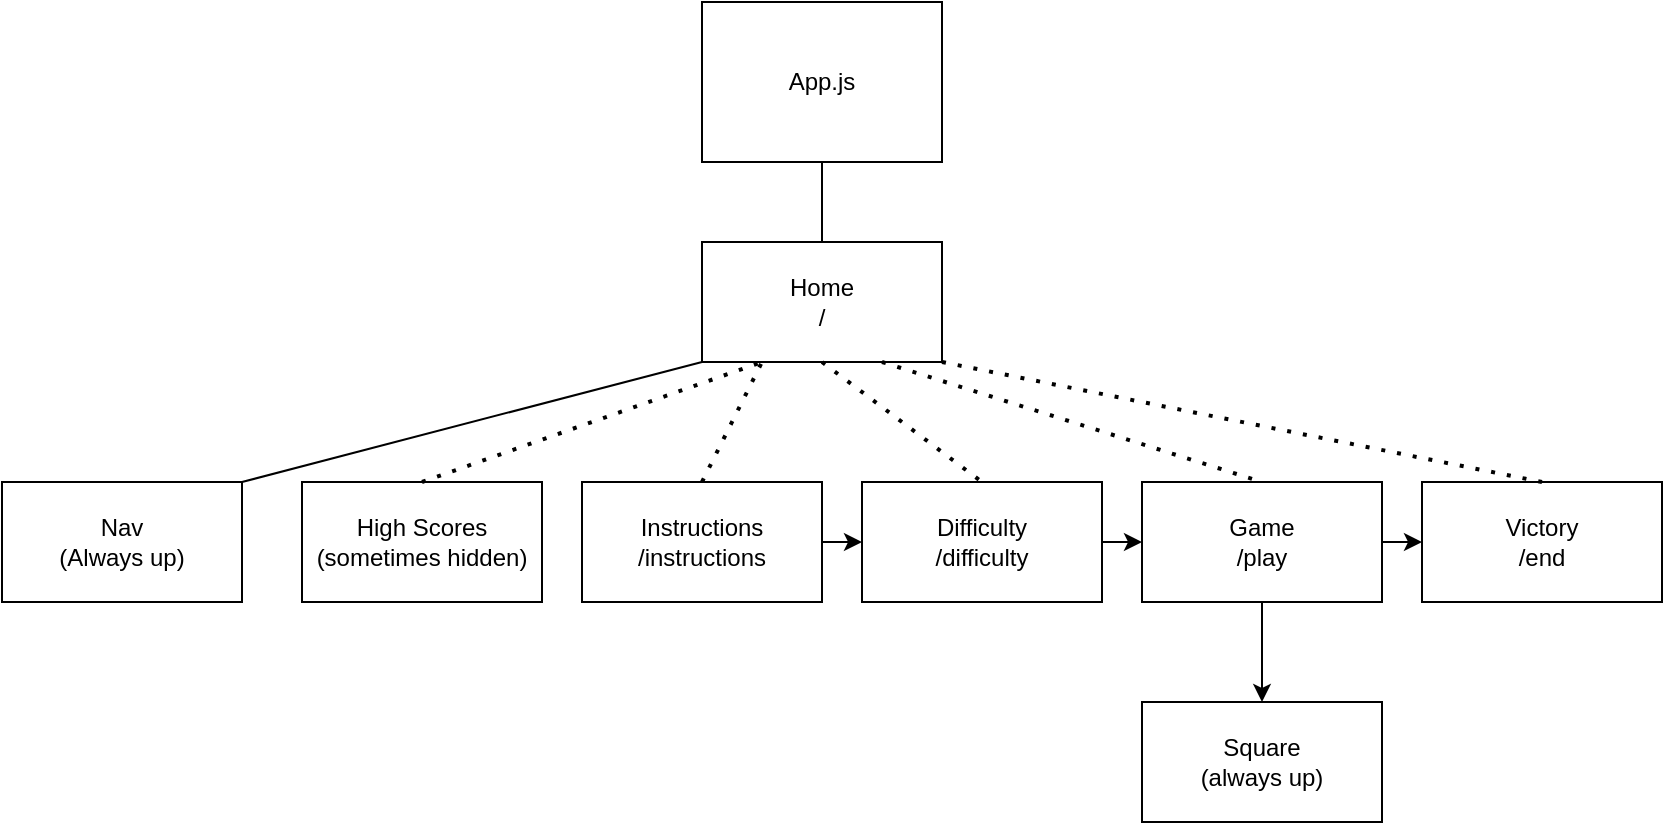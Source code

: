 <mxfile version="13.7.9" type="github">
  <diagram id="qE1P7oLOa901fCf96Erq" name="Page-1">
    <mxGraphModel dx="855" dy="446" grid="1" gridSize="10" guides="1" tooltips="1" connect="1" arrows="1" fold="1" page="1" pageScale="1" pageWidth="850" pageHeight="1100" math="0" shadow="0">
      <root>
        <mxCell id="0" />
        <mxCell id="1" parent="0" />
        <mxCell id="WJ8ybdEVpCPPah0b7xIo-1" value="App.js" style="rounded=0;whiteSpace=wrap;html=1;" vertex="1" parent="1">
          <mxGeometry x="360" y="40" width="120" height="80" as="geometry" />
        </mxCell>
        <mxCell id="WJ8ybdEVpCPPah0b7xIo-3" value="Home&lt;br&gt;/" style="whiteSpace=wrap;html=1;" vertex="1" parent="1">
          <mxGeometry x="360" y="160" width="120" height="60" as="geometry" />
        </mxCell>
        <mxCell id="WJ8ybdEVpCPPah0b7xIo-6" value="Nav&lt;br&gt;(Always up)" style="whiteSpace=wrap;html=1;" vertex="1" parent="1">
          <mxGeometry x="10" y="280" width="120" height="60" as="geometry" />
        </mxCell>
        <mxCell id="WJ8ybdEVpCPPah0b7xIo-7" value="Instructions&lt;br&gt;/instructions" style="whiteSpace=wrap;html=1;" vertex="1" parent="1">
          <mxGeometry x="300" y="280" width="120" height="60" as="geometry" />
        </mxCell>
        <mxCell id="WJ8ybdEVpCPPah0b7xIo-9" value="" style="endArrow=none;html=1;entryX=0.5;entryY=1;entryDx=0;entryDy=0;exitX=0.5;exitY=0;exitDx=0;exitDy=0;" edge="1" parent="1" source="WJ8ybdEVpCPPah0b7xIo-3" target="WJ8ybdEVpCPPah0b7xIo-1">
          <mxGeometry width="50" height="50" relative="1" as="geometry">
            <mxPoint x="400" y="240" as="sourcePoint" />
            <mxPoint x="450" y="190" as="targetPoint" />
          </mxGeometry>
        </mxCell>
        <mxCell id="WJ8ybdEVpCPPah0b7xIo-10" value="" style="endArrow=none;html=1;exitX=1;exitY=0;exitDx=0;exitDy=0;entryX=0;entryY=1;entryDx=0;entryDy=0;" edge="1" parent="1" source="WJ8ybdEVpCPPah0b7xIo-6" target="WJ8ybdEVpCPPah0b7xIo-3">
          <mxGeometry width="50" height="50" relative="1" as="geometry">
            <mxPoint x="400" y="240" as="sourcePoint" />
            <mxPoint x="450" y="190" as="targetPoint" />
          </mxGeometry>
        </mxCell>
        <mxCell id="WJ8ybdEVpCPPah0b7xIo-11" value="" style="endArrow=none;dashed=1;html=1;dashPattern=1 3;strokeWidth=2;exitX=0.5;exitY=0;exitDx=0;exitDy=0;entryX=0.25;entryY=1;entryDx=0;entryDy=0;" edge="1" parent="1" source="WJ8ybdEVpCPPah0b7xIo-7" target="WJ8ybdEVpCPPah0b7xIo-3">
          <mxGeometry width="50" height="50" relative="1" as="geometry">
            <mxPoint x="400" y="240" as="sourcePoint" />
            <mxPoint x="450" y="190" as="targetPoint" />
          </mxGeometry>
        </mxCell>
        <mxCell id="WJ8ybdEVpCPPah0b7xIo-12" value="Difficulty&lt;br&gt;/difficulty&lt;br&gt;" style="whiteSpace=wrap;html=1;" vertex="1" parent="1">
          <mxGeometry x="440" y="280" width="120" height="60" as="geometry" />
        </mxCell>
        <mxCell id="WJ8ybdEVpCPPah0b7xIo-13" value="" style="endArrow=none;dashed=1;html=1;dashPattern=1 3;strokeWidth=2;entryX=0.5;entryY=0;entryDx=0;entryDy=0;exitX=0.5;exitY=1;exitDx=0;exitDy=0;" edge="1" parent="1" source="WJ8ybdEVpCPPah0b7xIo-3" target="WJ8ybdEVpCPPah0b7xIo-12">
          <mxGeometry width="50" height="50" relative="1" as="geometry">
            <mxPoint x="400" y="220" as="sourcePoint" />
            <mxPoint x="450" y="170" as="targetPoint" />
          </mxGeometry>
        </mxCell>
        <mxCell id="WJ8ybdEVpCPPah0b7xIo-14" value="" style="endArrow=classic;html=1;exitX=1;exitY=0.5;exitDx=0;exitDy=0;entryX=0;entryY=0.5;entryDx=0;entryDy=0;" edge="1" parent="1" source="WJ8ybdEVpCPPah0b7xIo-7" target="WJ8ybdEVpCPPah0b7xIo-12">
          <mxGeometry width="50" height="50" relative="1" as="geometry">
            <mxPoint x="400" y="220" as="sourcePoint" />
            <mxPoint x="450" y="170" as="targetPoint" />
          </mxGeometry>
        </mxCell>
        <mxCell id="WJ8ybdEVpCPPah0b7xIo-24" style="edgeStyle=orthogonalEdgeStyle;rounded=0;orthogonalLoop=1;jettySize=auto;html=1;entryX=0.5;entryY=0;entryDx=0;entryDy=0;" edge="1" parent="1" source="WJ8ybdEVpCPPah0b7xIo-15" target="WJ8ybdEVpCPPah0b7xIo-23">
          <mxGeometry relative="1" as="geometry" />
        </mxCell>
        <mxCell id="WJ8ybdEVpCPPah0b7xIo-15" value="Game&lt;br&gt;/play" style="whiteSpace=wrap;html=1;" vertex="1" parent="1">
          <mxGeometry x="580" y="280" width="120" height="60" as="geometry" />
        </mxCell>
        <mxCell id="WJ8ybdEVpCPPah0b7xIo-16" value="" style="endArrow=none;dashed=1;html=1;dashPattern=1 3;strokeWidth=2;entryX=0.5;entryY=0;entryDx=0;entryDy=0;exitX=0.75;exitY=1;exitDx=0;exitDy=0;" edge="1" parent="1" source="WJ8ybdEVpCPPah0b7xIo-3" target="WJ8ybdEVpCPPah0b7xIo-15">
          <mxGeometry width="50" height="50" relative="1" as="geometry">
            <mxPoint x="400" y="210" as="sourcePoint" />
            <mxPoint x="450" y="160" as="targetPoint" />
          </mxGeometry>
        </mxCell>
        <mxCell id="WJ8ybdEVpCPPah0b7xIo-17" value="" style="endArrow=classic;html=1;exitX=1;exitY=0.5;exitDx=0;exitDy=0;entryX=0;entryY=0.5;entryDx=0;entryDy=0;" edge="1" parent="1" source="WJ8ybdEVpCPPah0b7xIo-12" target="WJ8ybdEVpCPPah0b7xIo-15">
          <mxGeometry width="50" height="50" relative="1" as="geometry">
            <mxPoint x="400" y="210" as="sourcePoint" />
            <mxPoint x="450" y="160" as="targetPoint" />
          </mxGeometry>
        </mxCell>
        <mxCell id="WJ8ybdEVpCPPah0b7xIo-18" value="Victory&lt;br&gt;/end" style="whiteSpace=wrap;html=1;" vertex="1" parent="1">
          <mxGeometry x="720" y="280" width="120" height="60" as="geometry" />
        </mxCell>
        <mxCell id="WJ8ybdEVpCPPah0b7xIo-19" value="" style="endArrow=none;dashed=1;html=1;dashPattern=1 3;strokeWidth=2;entryX=0.5;entryY=0;entryDx=0;entryDy=0;exitX=1;exitY=1;exitDx=0;exitDy=0;" edge="1" parent="1" source="WJ8ybdEVpCPPah0b7xIo-3" target="WJ8ybdEVpCPPah0b7xIo-18">
          <mxGeometry width="50" height="50" relative="1" as="geometry">
            <mxPoint x="400" y="210" as="sourcePoint" />
            <mxPoint x="450" y="160" as="targetPoint" />
          </mxGeometry>
        </mxCell>
        <mxCell id="WJ8ybdEVpCPPah0b7xIo-20" value="" style="endArrow=classic;html=1;exitX=1;exitY=0.5;exitDx=0;exitDy=0;entryX=0;entryY=0.5;entryDx=0;entryDy=0;" edge="1" parent="1" source="WJ8ybdEVpCPPah0b7xIo-15" target="WJ8ybdEVpCPPah0b7xIo-18">
          <mxGeometry width="50" height="50" relative="1" as="geometry">
            <mxPoint x="400" y="210" as="sourcePoint" />
            <mxPoint x="450" y="160" as="targetPoint" />
          </mxGeometry>
        </mxCell>
        <mxCell id="WJ8ybdEVpCPPah0b7xIo-21" value="High Scores&lt;br&gt;(sometimes hidden)" style="whiteSpace=wrap;html=1;" vertex="1" parent="1">
          <mxGeometry x="160" y="280" width="120" height="60" as="geometry" />
        </mxCell>
        <mxCell id="WJ8ybdEVpCPPah0b7xIo-22" value="" style="endArrow=none;dashed=1;html=1;dashPattern=1 3;strokeWidth=2;exitX=0.5;exitY=0;exitDx=0;exitDy=0;" edge="1" parent="1" source="WJ8ybdEVpCPPah0b7xIo-21">
          <mxGeometry width="50" height="50" relative="1" as="geometry">
            <mxPoint x="330" y="310" as="sourcePoint" />
            <mxPoint x="390" y="220" as="targetPoint" />
          </mxGeometry>
        </mxCell>
        <mxCell id="WJ8ybdEVpCPPah0b7xIo-23" value="Square&lt;br&gt;(always up)" style="whiteSpace=wrap;html=1;" vertex="1" parent="1">
          <mxGeometry x="580" y="390" width="120" height="60" as="geometry" />
        </mxCell>
      </root>
    </mxGraphModel>
  </diagram>
</mxfile>
